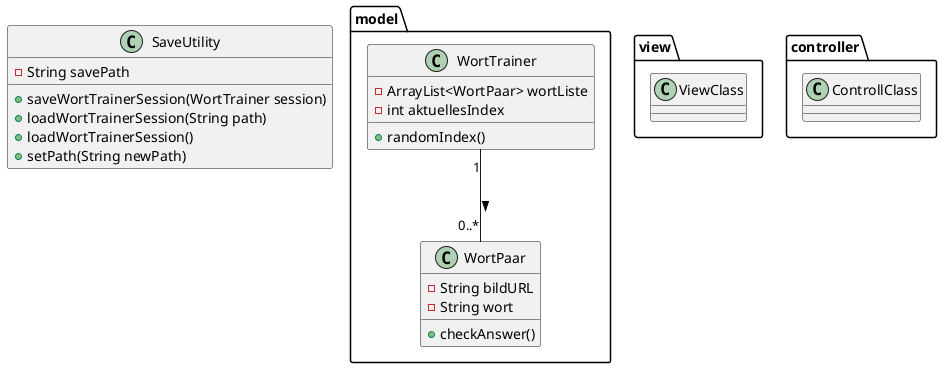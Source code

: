 @startuml
'https://plantuml.com/class-diagram

package model {
    class WortPaar {
        - String bildURL
        - String wort
        + checkAnswer()
    }


    class WortTrainer {
        - ArrayList<WortPaar> wortListe
        - int aktuellesIndex
        + randomIndex()
    }
}


package view {
    class ViewClass {
    }
}

package controller {
    class ControllClass {
    }
}



class SaveUtility {
    - String savePath
    + saveWortTrainerSession(WortTrainer session)
    + loadWortTrainerSession(String path)
    + loadWortTrainerSession()
    + setPath(String newPath)
}

WortTrainer "1" -- "0..*" WortPaar : >

@enduml